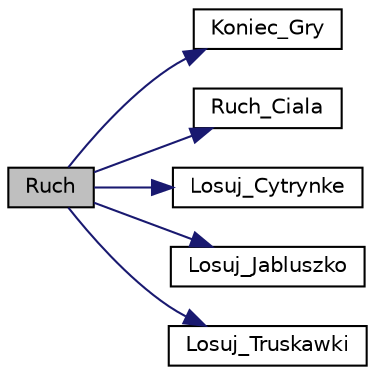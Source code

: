 digraph "Ruch"
{
  edge [fontname="Helvetica",fontsize="10",labelfontname="Helvetica",labelfontsize="10"];
  node [fontname="Helvetica",fontsize="10",shape=record];
  rankdir="LR";
  Node1 [label="Ruch",height=0.2,width=0.4,color="black", fillcolor="grey75", style="filled", fontcolor="black"];
  Node1 -> Node2 [color="midnightblue",fontsize="10",style="solid",fontname="Helvetica"];
  Node2 [label="Koniec_Gry",height=0.2,width=0.4,color="black", fillcolor="white", style="filled",URL="$main_8c.html#afad532889b04066d4e6a70d9ec02b929",tooltip="Koniec gry. "];
  Node1 -> Node3 [color="midnightblue",fontsize="10",style="solid",fontname="Helvetica"];
  Node3 [label="Ruch_Ciala",height=0.2,width=0.4,color="black", fillcolor="white", style="filled",URL="$main_8c.html#af05e5b7f81dfbc891cf64727f1cc15fd",tooltip="Ruch gracza. "];
  Node1 -> Node4 [color="midnightblue",fontsize="10",style="solid",fontname="Helvetica"];
  Node4 [label="Losuj_Cytrynke",height=0.2,width=0.4,color="black", fillcolor="white", style="filled",URL="$pliki_8c.html#aa76181fc0392608fe8d0da5c01908631",tooltip="Losowanie cytrynek. "];
  Node1 -> Node5 [color="midnightblue",fontsize="10",style="solid",fontname="Helvetica"];
  Node5 [label="Losuj_Jabluszko",height=0.2,width=0.4,color="black", fillcolor="white", style="filled",URL="$pliki_8c.html#ae557f44b44102818b7967bd0eb48a6f2",tooltip="Losowanie jabluszek. "];
  Node1 -> Node6 [color="midnightblue",fontsize="10",style="solid",fontname="Helvetica"];
  Node6 [label="Losuj_Truskawki",height=0.2,width=0.4,color="black", fillcolor="white", style="filled",URL="$pliki_8c.html#a4ebb84e171d8a80c941ee3cae6139356",tooltip="Losowanie truskawek. "];
}
